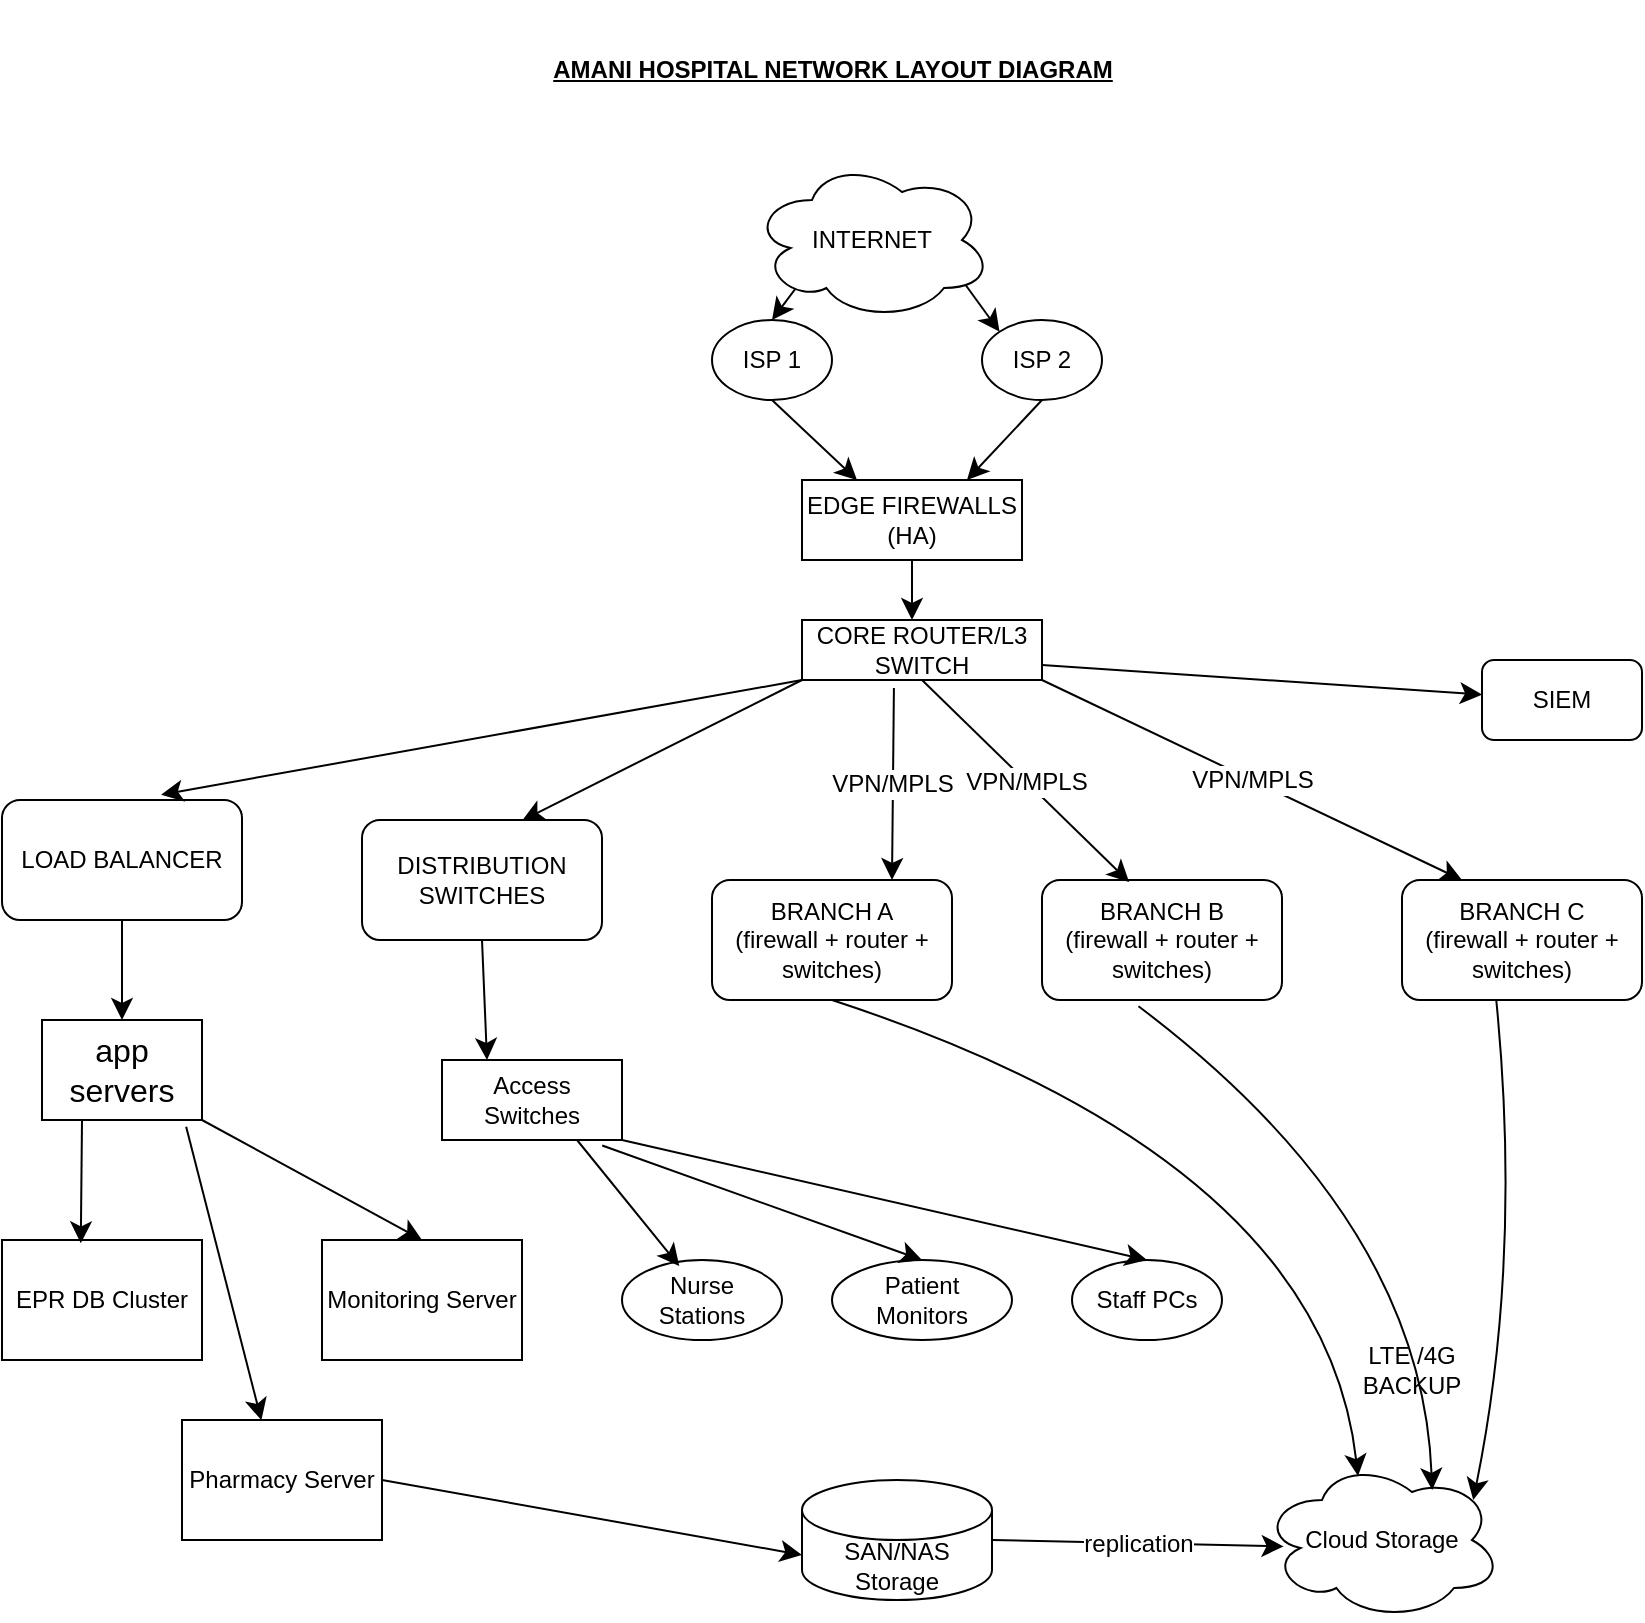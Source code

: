 <mxfile version="28.2.4">
  <diagram name="Page-1" id="z2iFrrbaOqWabhNny43n">
    <mxGraphModel dx="936" dy="1873" grid="1" gridSize="10" guides="1" tooltips="1" connect="1" arrows="1" fold="1" page="1" pageScale="1" pageWidth="850" pageHeight="1100" math="0" shadow="0">
      <root>
        <mxCell id="0" />
        <mxCell id="1" parent="0" />
        <mxCell id="ebSoF5TjbBvANd1B7xwj-2" value="ISP 1" style="ellipse;whiteSpace=wrap;html=1;" vertex="1" parent="1">
          <mxGeometry x="365" y="90" width="60" height="40" as="geometry" />
        </mxCell>
        <mxCell id="ebSoF5TjbBvANd1B7xwj-3" value="ISP 2" style="ellipse;whiteSpace=wrap;html=1;" vertex="1" parent="1">
          <mxGeometry x="500" y="90" width="60" height="40" as="geometry" />
        </mxCell>
        <mxCell id="ebSoF5TjbBvANd1B7xwj-4" value="" style="endArrow=classic;html=1;rounded=0;fontSize=12;startSize=8;endSize=8;curved=1;entryX=0.5;entryY=0;entryDx=0;entryDy=0;exitX=0;exitY=1;exitDx=0;exitDy=0;" edge="1" parent="1" target="ebSoF5TjbBvANd1B7xwj-2">
          <mxGeometry width="50" height="50" relative="1" as="geometry">
            <mxPoint x="410" y="70" as="sourcePoint" />
            <mxPoint x="390" y="40" as="targetPoint" />
          </mxGeometry>
        </mxCell>
        <mxCell id="ebSoF5TjbBvANd1B7xwj-5" value="" style="endArrow=classic;html=1;rounded=0;fontSize=12;startSize=8;endSize=8;curved=1;entryX=0;entryY=0;entryDx=0;entryDy=0;exitX=1;exitY=1;exitDx=0;exitDy=0;" edge="1" parent="1" target="ebSoF5TjbBvANd1B7xwj-3">
          <mxGeometry width="50" height="50" relative="1" as="geometry">
            <mxPoint x="490" y="70" as="sourcePoint" />
            <mxPoint x="480" y="80" as="targetPoint" />
          </mxGeometry>
        </mxCell>
        <mxCell id="ebSoF5TjbBvANd1B7xwj-6" value="EDGE FIREWALLS (HA)" style="rounded=0;whiteSpace=wrap;html=1;" vertex="1" parent="1">
          <mxGeometry x="410" y="170" width="110" height="40" as="geometry" />
        </mxCell>
        <mxCell id="ebSoF5TjbBvANd1B7xwj-7" value="" style="endArrow=classic;html=1;rounded=0;fontSize=12;startSize=8;endSize=8;curved=1;entryX=0.25;entryY=0;entryDx=0;entryDy=0;exitX=0.5;exitY=1;exitDx=0;exitDy=0;" edge="1" parent="1" source="ebSoF5TjbBvANd1B7xwj-2" target="ebSoF5TjbBvANd1B7xwj-6">
          <mxGeometry width="50" height="50" relative="1" as="geometry">
            <mxPoint x="350" y="200" as="sourcePoint" />
            <mxPoint x="400" y="150" as="targetPoint" />
          </mxGeometry>
        </mxCell>
        <mxCell id="ebSoF5TjbBvANd1B7xwj-8" style="edgeStyle=none;curved=1;rounded=0;orthogonalLoop=1;jettySize=auto;html=1;exitX=0.75;exitY=1;exitDx=0;exitDy=0;fontSize=12;startSize=8;endSize=8;" edge="1" parent="1" source="ebSoF5TjbBvANd1B7xwj-6" target="ebSoF5TjbBvANd1B7xwj-6">
          <mxGeometry relative="1" as="geometry" />
        </mxCell>
        <mxCell id="ebSoF5TjbBvANd1B7xwj-9" value="" style="endArrow=classic;html=1;rounded=0;fontSize=12;startSize=8;endSize=8;curved=1;entryX=0.75;entryY=0;entryDx=0;entryDy=0;exitX=0.5;exitY=1;exitDx=0;exitDy=0;" edge="1" parent="1" source="ebSoF5TjbBvANd1B7xwj-3" target="ebSoF5TjbBvANd1B7xwj-6">
          <mxGeometry width="50" height="50" relative="1" as="geometry">
            <mxPoint x="540" y="210" as="sourcePoint" />
            <mxPoint x="590" y="160" as="targetPoint" />
          </mxGeometry>
        </mxCell>
        <mxCell id="ebSoF5TjbBvANd1B7xwj-10" value="" style="endArrow=classic;html=1;rounded=0;fontSize=12;startSize=8;endSize=8;curved=1;exitX=0.5;exitY=1;exitDx=0;exitDy=0;" edge="1" parent="1" source="ebSoF5TjbBvANd1B7xwj-6">
          <mxGeometry width="50" height="50" relative="1" as="geometry">
            <mxPoint x="440" y="280" as="sourcePoint" />
            <mxPoint x="465" y="240" as="targetPoint" />
          </mxGeometry>
        </mxCell>
        <mxCell id="ebSoF5TjbBvANd1B7xwj-11" value="CORE ROUTER/L3 SWITCH" style="rounded=0;whiteSpace=wrap;html=1;" vertex="1" parent="1">
          <mxGeometry x="410" y="240" width="120" height="30" as="geometry" />
        </mxCell>
        <mxCell id="ebSoF5TjbBvANd1B7xwj-12" value="LOAD BALANCER" style="rounded=1;whiteSpace=wrap;html=1;" vertex="1" parent="1">
          <mxGeometry x="10" y="330" width="120" height="60" as="geometry" />
        </mxCell>
        <mxCell id="ebSoF5TjbBvANd1B7xwj-13" value="&lt;div&gt;DISTRIBUTION&lt;/div&gt;&lt;div&gt;SWITCHES&lt;/div&gt;" style="rounded=1;whiteSpace=wrap;html=1;" vertex="1" parent="1">
          <mxGeometry x="190" y="340" width="120" height="60" as="geometry" />
        </mxCell>
        <mxCell id="ebSoF5TjbBvANd1B7xwj-14" value="&lt;div&gt;BRANCH A&lt;/div&gt;&lt;div&gt;(firewall + router + switches)&lt;/div&gt;" style="rounded=1;whiteSpace=wrap;html=1;" vertex="1" parent="1">
          <mxGeometry x="365" y="370" width="120" height="60" as="geometry" />
        </mxCell>
        <mxCell id="ebSoF5TjbBvANd1B7xwj-15" value="&lt;br&gt;&lt;div&gt;BRANCH B&lt;/div&gt;&lt;div&gt;(firewall + router + switches)&lt;/div&gt;&lt;div&gt;&lt;br/&gt;&lt;/div&gt;" style="rounded=1;whiteSpace=wrap;html=1;" vertex="1" parent="1">
          <mxGeometry x="530" y="370" width="120" height="60" as="geometry" />
        </mxCell>
        <mxCell id="ebSoF5TjbBvANd1B7xwj-16" value="&lt;br&gt;&lt;div&gt;BRANCH C&lt;/div&gt;&lt;div&gt;(firewall + router + switches)&lt;/div&gt;&lt;div&gt;&lt;br/&gt;&lt;/div&gt;" style="rounded=1;whiteSpace=wrap;html=1;" vertex="1" parent="1">
          <mxGeometry x="710" y="370" width="120" height="60" as="geometry" />
        </mxCell>
        <mxCell id="ebSoF5TjbBvANd1B7xwj-17" style="edgeStyle=none;curved=1;rounded=0;orthogonalLoop=1;jettySize=auto;html=1;exitX=0.75;exitY=0;exitDx=0;exitDy=0;fontSize=12;startSize=8;endSize=8;" edge="1" parent="1" source="ebSoF5TjbBvANd1B7xwj-13" target="ebSoF5TjbBvANd1B7xwj-13">
          <mxGeometry relative="1" as="geometry" />
        </mxCell>
        <mxCell id="ebSoF5TjbBvANd1B7xwj-18" value="" style="endArrow=classic;html=1;rounded=0;fontSize=12;startSize=8;endSize=8;curved=1;entryX=0.663;entryY=-0.044;entryDx=0;entryDy=0;entryPerimeter=0;exitX=0;exitY=1;exitDx=0;exitDy=0;" edge="1" parent="1" source="ebSoF5TjbBvANd1B7xwj-11" target="ebSoF5TjbBvANd1B7xwj-12">
          <mxGeometry width="50" height="50" relative="1" as="geometry">
            <mxPoint x="110" y="300" as="sourcePoint" />
            <mxPoint x="160" y="250" as="targetPoint" />
          </mxGeometry>
        </mxCell>
        <mxCell id="ebSoF5TjbBvANd1B7xwj-19" value="" style="endArrow=classic;html=1;rounded=0;fontSize=12;startSize=8;endSize=8;curved=1;entryX=0.668;entryY=0.003;entryDx=0;entryDy=0;entryPerimeter=0;exitX=0;exitY=1;exitDx=0;exitDy=0;" edge="1" parent="1" source="ebSoF5TjbBvANd1B7xwj-11" target="ebSoF5TjbBvANd1B7xwj-13">
          <mxGeometry width="50" height="50" relative="1" as="geometry">
            <mxPoint x="290" y="340" as="sourcePoint" />
            <mxPoint x="340" y="290" as="targetPoint" />
          </mxGeometry>
        </mxCell>
        <mxCell id="ebSoF5TjbBvANd1B7xwj-20" value="VPN/MPLS" style="endArrow=classic;html=1;rounded=0;fontSize=12;startSize=8;endSize=8;curved=1;entryX=0.75;entryY=0;entryDx=0;entryDy=0;exitX=0.383;exitY=1.135;exitDx=0;exitDy=0;exitPerimeter=0;" edge="1" parent="1" source="ebSoF5TjbBvANd1B7xwj-11" target="ebSoF5TjbBvANd1B7xwj-14">
          <mxGeometry width="50" height="50" relative="1" as="geometry">
            <mxPoint x="410" y="380" as="sourcePoint" />
            <mxPoint x="460" y="330" as="targetPoint" />
          </mxGeometry>
        </mxCell>
        <mxCell id="ebSoF5TjbBvANd1B7xwj-21" value="VPN/MPLS" style="endArrow=classic;html=1;rounded=0;fontSize=12;startSize=8;endSize=8;curved=1;entryX=0.363;entryY=0.017;entryDx=0;entryDy=0;entryPerimeter=0;exitX=0.5;exitY=1;exitDx=0;exitDy=0;" edge="1" parent="1" source="ebSoF5TjbBvANd1B7xwj-11" target="ebSoF5TjbBvANd1B7xwj-15">
          <mxGeometry width="50" height="50" relative="1" as="geometry">
            <mxPoint x="520" y="370" as="sourcePoint" />
            <mxPoint x="570" y="320" as="targetPoint" />
          </mxGeometry>
        </mxCell>
        <mxCell id="ebSoF5TjbBvANd1B7xwj-22" value="VPN/MPLS" style="endArrow=classic;html=1;rounded=0;fontSize=12;startSize=8;endSize=8;curved=1;entryX=0.25;entryY=0;entryDx=0;entryDy=0;exitX=1;exitY=1;exitDx=0;exitDy=0;" edge="1" parent="1" source="ebSoF5TjbBvANd1B7xwj-11" target="ebSoF5TjbBvANd1B7xwj-16">
          <mxGeometry width="50" height="50" relative="1" as="geometry">
            <mxPoint x="690" y="330" as="sourcePoint" />
            <mxPoint x="740" y="280" as="targetPoint" />
          </mxGeometry>
        </mxCell>
        <mxCell id="ebSoF5TjbBvANd1B7xwj-23" value="SIEM" style="rounded=1;whiteSpace=wrap;html=1;" vertex="1" parent="1">
          <mxGeometry x="750" y="260" width="80" height="40" as="geometry" />
        </mxCell>
        <mxCell id="ebSoF5TjbBvANd1B7xwj-24" value="" style="endArrow=classic;html=1;rounded=0;fontSize=12;startSize=8;endSize=8;curved=1;exitX=1;exitY=0.75;exitDx=0;exitDy=0;" edge="1" parent="1" source="ebSoF5TjbBvANd1B7xwj-11" target="ebSoF5TjbBvANd1B7xwj-23">
          <mxGeometry width="50" height="50" relative="1" as="geometry">
            <mxPoint x="600" y="270" as="sourcePoint" />
            <mxPoint x="650" y="220" as="targetPoint" />
          </mxGeometry>
        </mxCell>
        <mxCell id="ebSoF5TjbBvANd1B7xwj-25" value="" style="rounded=0;whiteSpace=wrap;html=1;" vertex="1" parent="1">
          <mxGeometry x="30" y="440" width="80" height="50" as="geometry" />
        </mxCell>
        <mxCell id="ebSoF5TjbBvANd1B7xwj-26" value="" style="endArrow=classic;html=1;rounded=0;fontSize=12;startSize=8;endSize=8;curved=1;entryX=0.5;entryY=0;entryDx=0;entryDy=0;exitX=0.5;exitY=1;exitDx=0;exitDy=0;" edge="1" parent="1" source="ebSoF5TjbBvANd1B7xwj-12" target="ebSoF5TjbBvANd1B7xwj-25">
          <mxGeometry width="50" height="50" relative="1" as="geometry">
            <mxPoint x="30" y="460" as="sourcePoint" />
            <mxPoint x="80" y="410" as="targetPoint" />
          </mxGeometry>
        </mxCell>
        <mxCell id="ebSoF5TjbBvANd1B7xwj-27" value="app servers" style="text;strokeColor=none;align=center;fillColor=none;html=1;verticalAlign=middle;whiteSpace=wrap;rounded=0;fontSize=16;" vertex="1" parent="1">
          <mxGeometry x="40" y="450" width="60" height="30" as="geometry" />
        </mxCell>
        <mxCell id="ebSoF5TjbBvANd1B7xwj-28" value="EPR DB Cluster" style="rounded=0;whiteSpace=wrap;html=1;" vertex="1" parent="1">
          <mxGeometry x="10" y="550" width="100" height="60" as="geometry" />
        </mxCell>
        <mxCell id="ebSoF5TjbBvANd1B7xwj-29" value="Pharmacy Server" style="rounded=0;whiteSpace=wrap;html=1;" vertex="1" parent="1">
          <mxGeometry x="100" y="640" width="100" height="60" as="geometry" />
        </mxCell>
        <mxCell id="ebSoF5TjbBvANd1B7xwj-30" value="Monitoring Server" style="rounded=0;whiteSpace=wrap;html=1;" vertex="1" parent="1">
          <mxGeometry x="170" y="550" width="100" height="60" as="geometry" />
        </mxCell>
        <mxCell id="ebSoF5TjbBvANd1B7xwj-31" value="&lt;div&gt;Access&lt;/div&gt;&lt;div&gt;Switches&lt;/div&gt;" style="rounded=0;whiteSpace=wrap;html=1;" vertex="1" parent="1">
          <mxGeometry x="230" y="460" width="90" height="40" as="geometry" />
        </mxCell>
        <mxCell id="ebSoF5TjbBvANd1B7xwj-32" value="Nurse Stations" style="ellipse;whiteSpace=wrap;html=1;" vertex="1" parent="1">
          <mxGeometry x="320" y="560" width="80" height="40" as="geometry" />
        </mxCell>
        <mxCell id="ebSoF5TjbBvANd1B7xwj-33" value="&lt;div&gt;Patient&lt;/div&gt;&lt;div&gt;Monitors&lt;/div&gt;" style="ellipse;whiteSpace=wrap;html=1;" vertex="1" parent="1">
          <mxGeometry x="425" y="560" width="90" height="40" as="geometry" />
        </mxCell>
        <mxCell id="ebSoF5TjbBvANd1B7xwj-34" value="Staff PCs" style="ellipse;whiteSpace=wrap;html=1;" vertex="1" parent="1">
          <mxGeometry x="545" y="560" width="75" height="40" as="geometry" />
        </mxCell>
        <mxCell id="ebSoF5TjbBvANd1B7xwj-36" value="" style="endArrow=classic;html=1;rounded=0;fontSize=12;startSize=8;endSize=8;curved=1;entryX=0.25;entryY=0;entryDx=0;entryDy=0;exitX=0.5;exitY=1;exitDx=0;exitDy=0;" edge="1" parent="1" source="ebSoF5TjbBvANd1B7xwj-13" target="ebSoF5TjbBvANd1B7xwj-31">
          <mxGeometry width="50" height="50" relative="1" as="geometry">
            <mxPoint x="200" y="460" as="sourcePoint" />
            <mxPoint x="250" y="410" as="targetPoint" />
          </mxGeometry>
        </mxCell>
        <mxCell id="ebSoF5TjbBvANd1B7xwj-38" value="" style="endArrow=classic;html=1;rounded=0;fontSize=12;startSize=8;endSize=8;curved=1;entryX=0.358;entryY=0.075;entryDx=0;entryDy=0;exitX=0.75;exitY=1;exitDx=0;exitDy=0;entryPerimeter=0;" edge="1" parent="1" source="ebSoF5TjbBvANd1B7xwj-31" target="ebSoF5TjbBvANd1B7xwj-32">
          <mxGeometry width="50" height="50" relative="1" as="geometry">
            <mxPoint x="300" y="560" as="sourcePoint" />
            <mxPoint x="350" y="510" as="targetPoint" />
          </mxGeometry>
        </mxCell>
        <mxCell id="ebSoF5TjbBvANd1B7xwj-39" value="" style="endArrow=classic;html=1;rounded=0;fontSize=12;startSize=8;endSize=8;curved=1;entryX=0.5;entryY=0;entryDx=0;entryDy=0;exitX=0.89;exitY=1.069;exitDx=0;exitDy=0;exitPerimeter=0;" edge="1" parent="1" source="ebSoF5TjbBvANd1B7xwj-31" target="ebSoF5TjbBvANd1B7xwj-33">
          <mxGeometry width="50" height="50" relative="1" as="geometry">
            <mxPoint x="350" y="540" as="sourcePoint" />
            <mxPoint x="400" y="490" as="targetPoint" />
          </mxGeometry>
        </mxCell>
        <mxCell id="ebSoF5TjbBvANd1B7xwj-40" value="" style="endArrow=classic;html=1;rounded=0;fontSize=12;startSize=8;endSize=8;curved=1;entryX=0.5;entryY=0;entryDx=0;entryDy=0;exitX=1;exitY=1;exitDx=0;exitDy=0;" edge="1" parent="1" source="ebSoF5TjbBvANd1B7xwj-31" target="ebSoF5TjbBvANd1B7xwj-34">
          <mxGeometry width="50" height="50" relative="1" as="geometry">
            <mxPoint x="390" y="520" as="sourcePoint" />
            <mxPoint x="440" y="470" as="targetPoint" />
          </mxGeometry>
        </mxCell>
        <mxCell id="ebSoF5TjbBvANd1B7xwj-41" value="" style="endArrow=classic;html=1;rounded=0;fontSize=12;startSize=8;endSize=8;curved=1;entryX=0.394;entryY=0.028;entryDx=0;entryDy=0;entryPerimeter=0;exitX=0.25;exitY=1;exitDx=0;exitDy=0;" edge="1" parent="1" source="ebSoF5TjbBvANd1B7xwj-25" target="ebSoF5TjbBvANd1B7xwj-28">
          <mxGeometry width="50" height="50" relative="1" as="geometry">
            <mxPoint x="10" y="540" as="sourcePoint" />
            <mxPoint x="60" y="490" as="targetPoint" />
          </mxGeometry>
        </mxCell>
        <mxCell id="ebSoF5TjbBvANd1B7xwj-42" value="" style="endArrow=classic;html=1;rounded=0;fontSize=12;startSize=8;endSize=8;curved=1;entryX=0.5;entryY=0;entryDx=0;entryDy=0;exitX=1;exitY=1;exitDx=0;exitDy=0;" edge="1" parent="1" source="ebSoF5TjbBvANd1B7xwj-25" target="ebSoF5TjbBvANd1B7xwj-30">
          <mxGeometry width="50" height="50" relative="1" as="geometry">
            <mxPoint x="120" y="550" as="sourcePoint" />
            <mxPoint x="170" y="500" as="targetPoint" />
          </mxGeometry>
        </mxCell>
        <mxCell id="ebSoF5TjbBvANd1B7xwj-43" value="" style="endArrow=classic;html=1;rounded=0;fontSize=12;startSize=8;endSize=8;curved=1;entryX=0.397;entryY=0.003;entryDx=0;entryDy=0;entryPerimeter=0;exitX=0.901;exitY=1.067;exitDx=0;exitDy=0;exitPerimeter=0;" edge="1" parent="1" source="ebSoF5TjbBvANd1B7xwj-25" target="ebSoF5TjbBvANd1B7xwj-29">
          <mxGeometry width="50" height="50" relative="1" as="geometry">
            <mxPoint x="100" y="580" as="sourcePoint" />
            <mxPoint x="150" y="530" as="targetPoint" />
          </mxGeometry>
        </mxCell>
        <mxCell id="ebSoF5TjbBvANd1B7xwj-45" value="SAN/NAS Storage" style="shape=cylinder3;whiteSpace=wrap;html=1;boundedLbl=1;backgroundOutline=1;size=15;" vertex="1" parent="1">
          <mxGeometry x="410" y="670" width="95" height="60" as="geometry" />
        </mxCell>
        <mxCell id="ebSoF5TjbBvANd1B7xwj-46" value="" style="endArrow=classic;html=1;rounded=0;fontSize=12;startSize=8;endSize=8;curved=1;entryX=0;entryY=0;entryDx=0;entryDy=37.5;entryPerimeter=0;exitX=1;exitY=0.5;exitDx=0;exitDy=0;" edge="1" parent="1" source="ebSoF5TjbBvANd1B7xwj-29" target="ebSoF5TjbBvANd1B7xwj-45">
          <mxGeometry width="50" height="50" relative="1" as="geometry">
            <mxPoint x="240" y="760" as="sourcePoint" />
            <mxPoint x="290" y="710" as="targetPoint" />
          </mxGeometry>
        </mxCell>
        <mxCell id="ebSoF5TjbBvANd1B7xwj-47" value="Cloud Storage" style="ellipse;shape=cloud;whiteSpace=wrap;html=1;" vertex="1" parent="1">
          <mxGeometry x="640" y="660" width="120" height="80" as="geometry" />
        </mxCell>
        <mxCell id="ebSoF5TjbBvANd1B7xwj-48" value="replication" style="endArrow=classic;html=1;rounded=0;fontSize=12;startSize=8;endSize=8;curved=1;entryX=0.09;entryY=0.54;entryDx=0;entryDy=0;entryPerimeter=0;exitX=1;exitY=0.5;exitDx=0;exitDy=0;exitPerimeter=0;" edge="1" parent="1" source="ebSoF5TjbBvANd1B7xwj-45" target="ebSoF5TjbBvANd1B7xwj-47">
          <mxGeometry width="50" height="50" relative="1" as="geometry">
            <mxPoint x="557.5" y="700" as="sourcePoint" />
            <mxPoint x="607.5" y="650" as="targetPoint" />
          </mxGeometry>
        </mxCell>
        <mxCell id="ebSoF5TjbBvANd1B7xwj-56" value="" style="curved=1;endArrow=classic;html=1;rounded=0;fontSize=12;startSize=8;endSize=8;exitX=0.5;exitY=1;exitDx=0;exitDy=0;entryX=0.4;entryY=0.1;entryDx=0;entryDy=0;entryPerimeter=0;" edge="1" parent="1" source="ebSoF5TjbBvANd1B7xwj-14" target="ebSoF5TjbBvANd1B7xwj-47">
          <mxGeometry width="50" height="50" relative="1" as="geometry">
            <mxPoint x="510" y="510" as="sourcePoint" />
            <mxPoint x="740" y="650" as="targetPoint" />
            <Array as="points">
              <mxPoint x="670" y="510" />
            </Array>
          </mxGeometry>
        </mxCell>
        <mxCell id="ebSoF5TjbBvANd1B7xwj-58" value="" style="endArrow=classic;html=1;rounded=0;fontSize=12;startSize=8;endSize=8;curved=1;exitX=0.402;exitY=1.052;exitDx=0;exitDy=0;exitPerimeter=0;entryX=0.709;entryY=0.187;entryDx=0;entryDy=0;entryPerimeter=0;" edge="1" parent="1" source="ebSoF5TjbBvANd1B7xwj-15" target="ebSoF5TjbBvANd1B7xwj-47">
          <mxGeometry width="50" height="50" relative="1" as="geometry">
            <mxPoint x="720" y="520" as="sourcePoint" />
            <mxPoint x="770" y="470" as="targetPoint" />
            <Array as="points">
              <mxPoint x="720" y="540" />
            </Array>
          </mxGeometry>
        </mxCell>
        <mxCell id="ebSoF5TjbBvANd1B7xwj-59" value="" style="endArrow=classic;html=1;rounded=0;fontSize=12;startSize=8;endSize=8;curved=1;entryX=0.88;entryY=0.25;entryDx=0;entryDy=0;entryPerimeter=0;exitX=0.393;exitY=1.005;exitDx=0;exitDy=0;exitPerimeter=0;" edge="1" parent="1" source="ebSoF5TjbBvANd1B7xwj-16" target="ebSoF5TjbBvANd1B7xwj-47">
          <mxGeometry width="50" height="50" relative="1" as="geometry">
            <mxPoint x="710" y="530" as="sourcePoint" />
            <mxPoint x="760" y="480" as="targetPoint" />
            <Array as="points">
              <mxPoint x="770" y="560" />
            </Array>
          </mxGeometry>
        </mxCell>
        <mxCell id="ebSoF5TjbBvANd1B7xwj-60" value="INTERNET" style="ellipse;shape=cloud;whiteSpace=wrap;html=1;" vertex="1" parent="1">
          <mxGeometry x="385" y="10" width="120" height="80" as="geometry" />
        </mxCell>
        <mxCell id="ebSoF5TjbBvANd1B7xwj-61" value="LTE /4G BACKUP" style="text;html=1;align=center;verticalAlign=middle;whiteSpace=wrap;rounded=0;" vertex="1" parent="1">
          <mxGeometry x="670" y="600" width="90" height="30" as="geometry" />
        </mxCell>
        <mxCell id="ebSoF5TjbBvANd1B7xwj-62" value="AMANI HOSPITAL NETWORK LAYOUT DIAGRAM" style="text;html=1;align=center;verticalAlign=middle;whiteSpace=wrap;rounded=0;fontStyle=5;" vertex="1" parent="1">
          <mxGeometry x="277.5" y="-70" width="295" height="70" as="geometry" />
        </mxCell>
      </root>
    </mxGraphModel>
  </diagram>
</mxfile>
